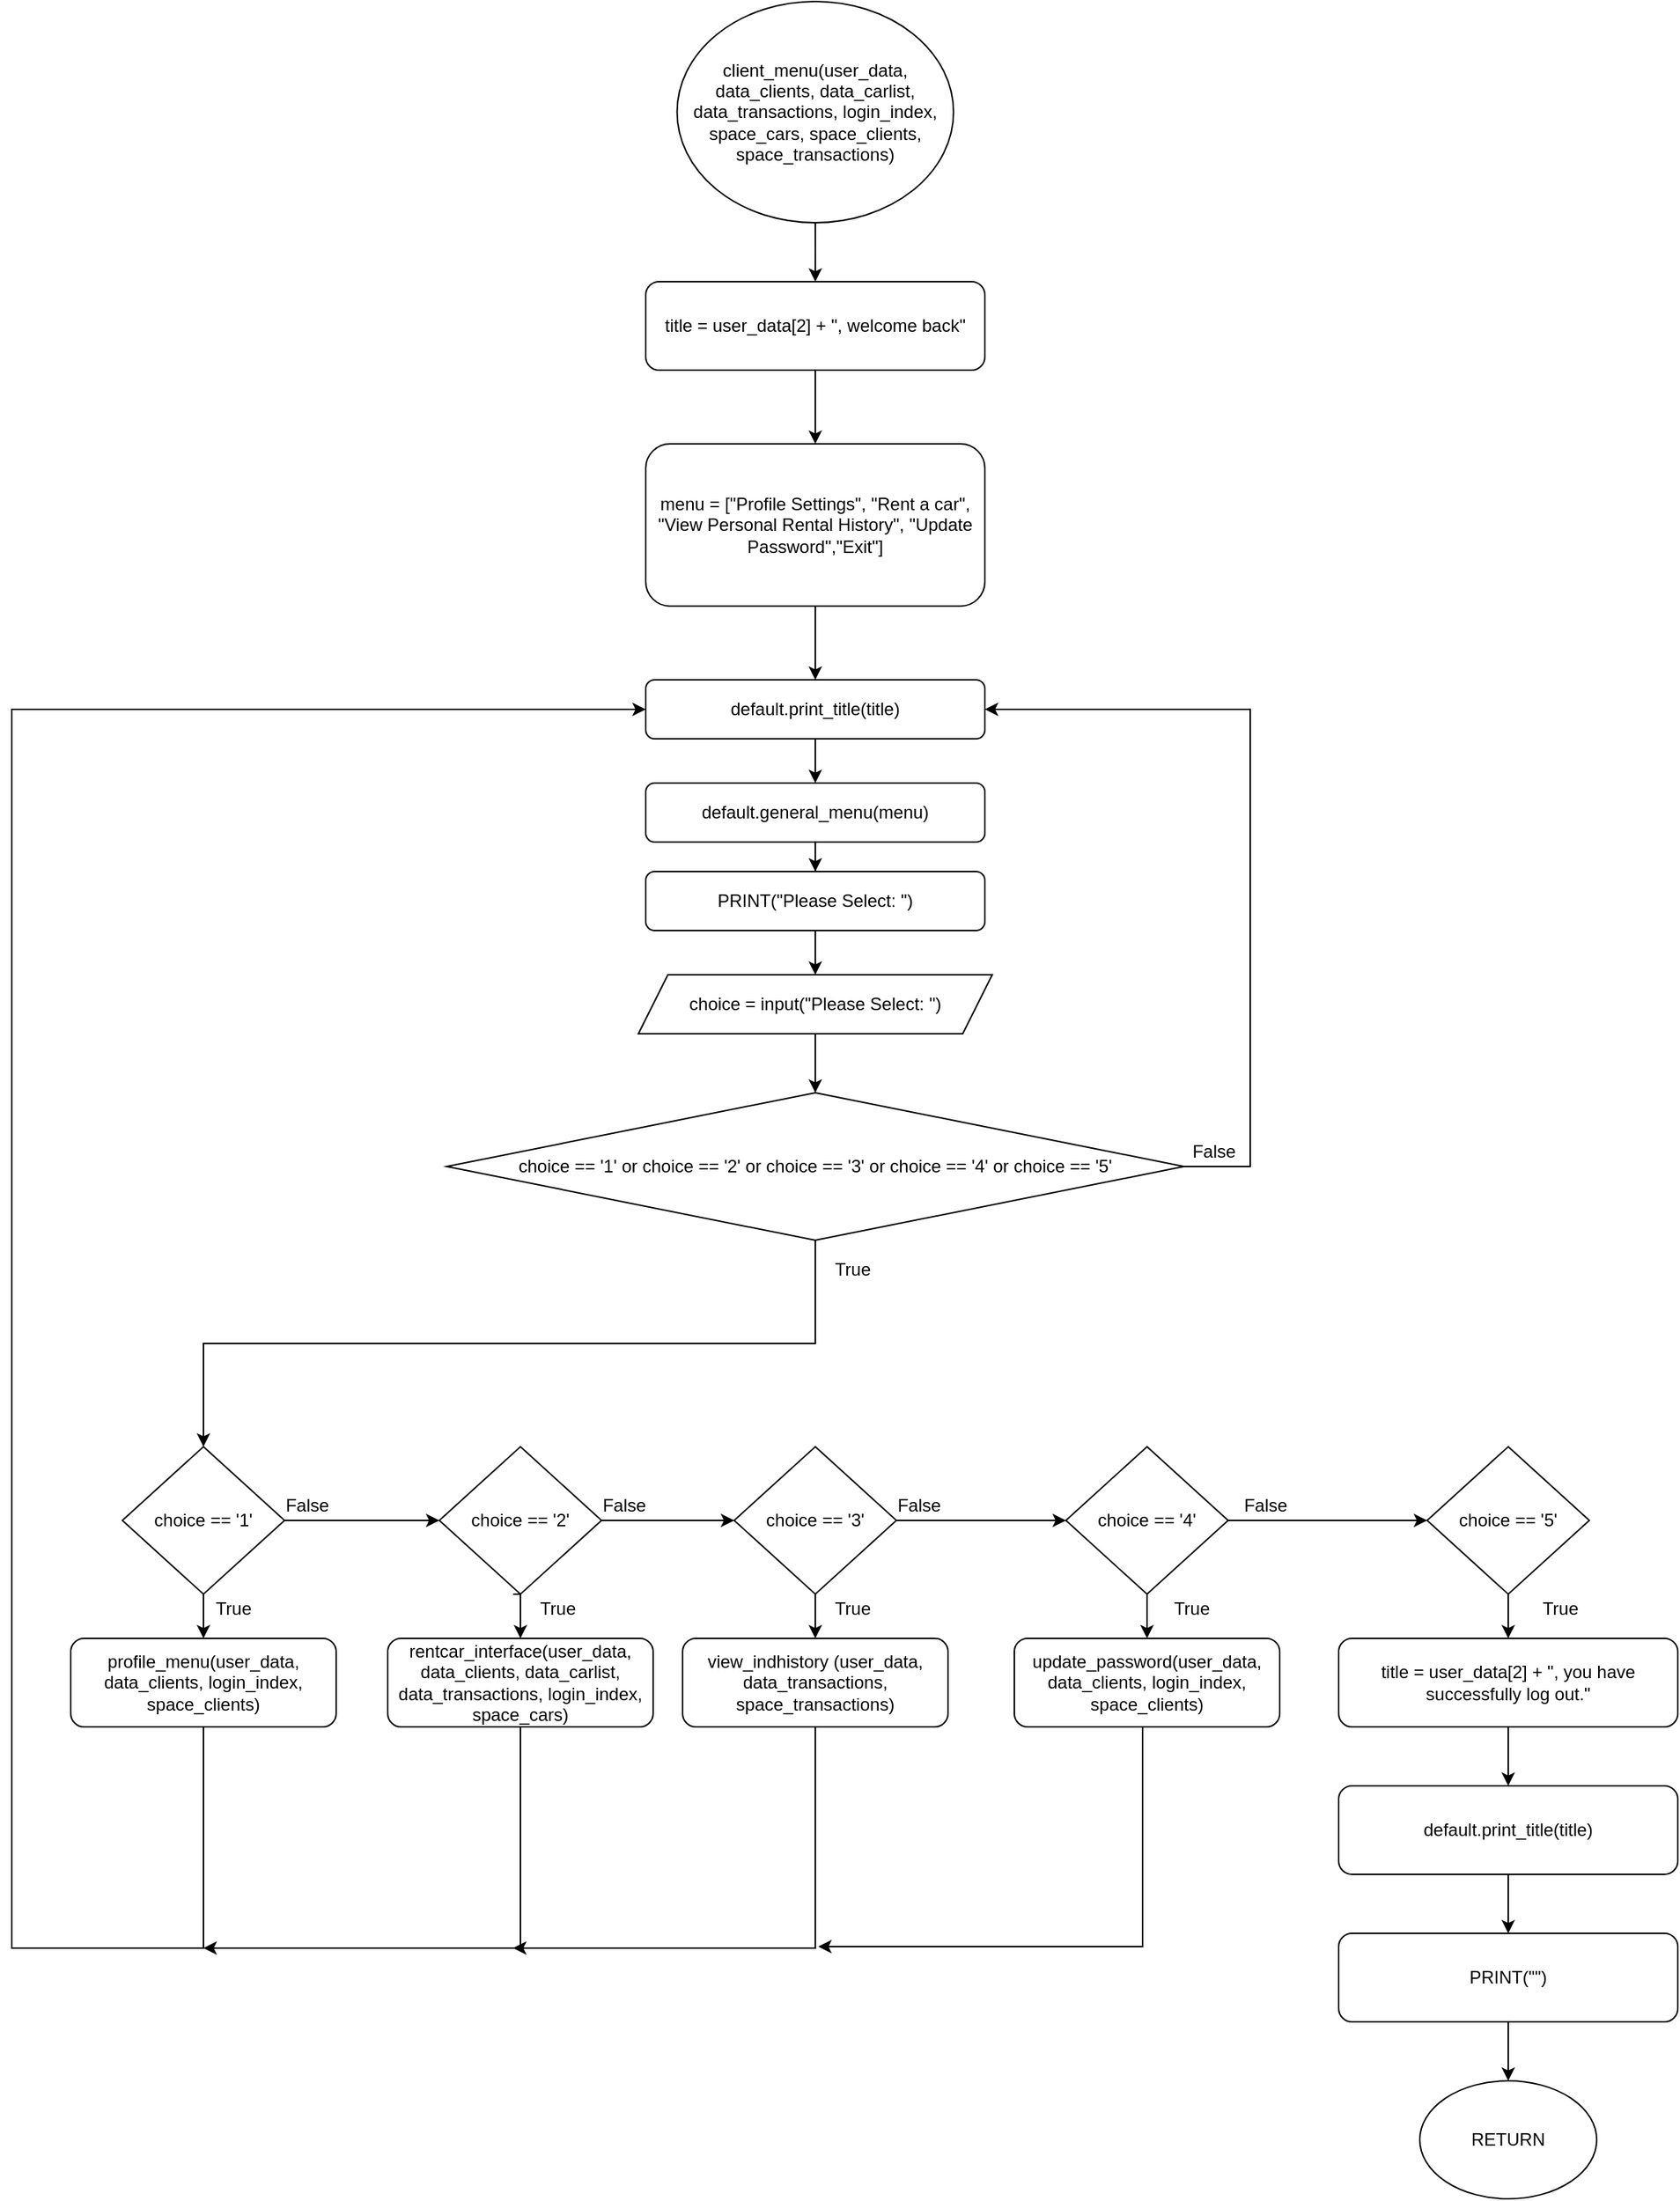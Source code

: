 <mxfile version="14.7.4" type="github">
  <diagram id="gz4QarqbQyLlZrwyYuSH" name="Page-1">
    <mxGraphModel dx="1720" dy="1074" grid="1" gridSize="10" guides="1" tooltips="1" connect="1" arrows="1" fold="1" page="1" pageScale="1" pageWidth="3300" pageHeight="4681" math="0" shadow="0">
      <root>
        <mxCell id="0" />
        <mxCell id="1" parent="0" />
        <mxCell id="2tX2r3fWJ1Ex_AaG3o2P-10" value="" style="edgeStyle=orthogonalEdgeStyle;rounded=0;orthogonalLoop=1;jettySize=auto;html=1;" parent="1" source="0KB5lAkNAPburwyj5mUs-1" target="0KB5lAkNAPburwyj5mUs-2" edge="1">
          <mxGeometry relative="1" as="geometry" />
        </mxCell>
        <mxCell id="0KB5lAkNAPburwyj5mUs-1" value="client_menu(user_data, data_clients, data_carlist, data_transactions, login_index, space_cars, space_clients, space_transactions)" style="ellipse;whiteSpace=wrap;html=1;" parent="1" vertex="1">
          <mxGeometry x="781.25" y="80" width="187.5" height="150" as="geometry" />
        </mxCell>
        <mxCell id="2tX2r3fWJ1Ex_AaG3o2P-11" value="" style="edgeStyle=orthogonalEdgeStyle;rounded=0;orthogonalLoop=1;jettySize=auto;html=1;" parent="1" source="0KB5lAkNAPburwyj5mUs-2" target="0KB5lAkNAPburwyj5mUs-3" edge="1">
          <mxGeometry relative="1" as="geometry" />
        </mxCell>
        <mxCell id="0KB5lAkNAPburwyj5mUs-2" value="title = user_data[2] + &quot;, welcome back&quot;" style="rounded=1;whiteSpace=wrap;html=1;" parent="1" vertex="1">
          <mxGeometry x="760" y="270" width="230" height="60" as="geometry" />
        </mxCell>
        <mxCell id="h15Hhl28LzWk26JGnIV6-5" value="" style="edgeStyle=orthogonalEdgeStyle;rounded=0;orthogonalLoop=1;jettySize=auto;html=1;" parent="1" source="0KB5lAkNAPburwyj5mUs-3" target="h15Hhl28LzWk26JGnIV6-2" edge="1">
          <mxGeometry relative="1" as="geometry" />
        </mxCell>
        <mxCell id="0KB5lAkNAPburwyj5mUs-3" value="menu = [&quot;Profile Settings&quot;, &quot;Rent a car&quot;, &quot;View Personal Rental History&quot;, &quot;Update Password&quot;,&quot;Exit&quot;]" style="rounded=1;whiteSpace=wrap;html=1;" parent="1" vertex="1">
          <mxGeometry x="760" y="380" width="230" height="110" as="geometry" />
        </mxCell>
        <mxCell id="2tX2r3fWJ1Ex_AaG3o2P-22" value="" style="edgeStyle=orthogonalEdgeStyle;rounded=0;orthogonalLoop=1;jettySize=auto;html=1;" parent="1" source="0KB5lAkNAPburwyj5mUs-4" target="0KB5lAkNAPburwyj5mUs-5" edge="1">
          <mxGeometry relative="1" as="geometry" />
        </mxCell>
        <mxCell id="0KB5lAkNAPburwyj5mUs-4" value="choice == &#39;5&#39;" style="rhombus;whiteSpace=wrap;html=1;" parent="1" vertex="1">
          <mxGeometry x="1290" y="1060" width="110" height="100" as="geometry" />
        </mxCell>
        <mxCell id="2tX2r3fWJ1Ex_AaG3o2P-23" value="" style="edgeStyle=orthogonalEdgeStyle;rounded=0;orthogonalLoop=1;jettySize=auto;html=1;" parent="1" source="0KB5lAkNAPburwyj5mUs-5" target="K5e5D3taWrWDtkJDI0Ug-1" edge="1">
          <mxGeometry relative="1" as="geometry" />
        </mxCell>
        <mxCell id="0KB5lAkNAPburwyj5mUs-5" value="title = user_data[2] + &quot;, you have successfully log out.&quot;" style="rounded=1;whiteSpace=wrap;html=1;" parent="1" vertex="1">
          <mxGeometry x="1230" y="1190" width="230" height="60" as="geometry" />
        </mxCell>
        <mxCell id="2tX2r3fWJ1Ex_AaG3o2P-24" value="" style="edgeStyle=orthogonalEdgeStyle;rounded=0;orthogonalLoop=1;jettySize=auto;html=1;" parent="1" source="K5e5D3taWrWDtkJDI0Ug-1" target="K5e5D3taWrWDtkJDI0Ug-2" edge="1">
          <mxGeometry relative="1" as="geometry" />
        </mxCell>
        <mxCell id="K5e5D3taWrWDtkJDI0Ug-1" value="default.print_title(title)" style="rounded=1;whiteSpace=wrap;html=1;" parent="1" vertex="1">
          <mxGeometry x="1230" y="1290" width="230" height="60" as="geometry" />
        </mxCell>
        <mxCell id="2tX2r3fWJ1Ex_AaG3o2P-25" value="" style="edgeStyle=orthogonalEdgeStyle;rounded=0;orthogonalLoop=1;jettySize=auto;html=1;" parent="1" source="K5e5D3taWrWDtkJDI0Ug-2" target="K5e5D3taWrWDtkJDI0Ug-3" edge="1">
          <mxGeometry relative="1" as="geometry" />
        </mxCell>
        <mxCell id="K5e5D3taWrWDtkJDI0Ug-2" value="PRINT(&quot;&quot;)" style="rounded=1;whiteSpace=wrap;html=1;" parent="1" vertex="1">
          <mxGeometry x="1230" y="1390" width="230" height="60" as="geometry" />
        </mxCell>
        <mxCell id="K5e5D3taWrWDtkJDI0Ug-3" value="RETURN" style="ellipse;whiteSpace=wrap;html=1;" parent="1" vertex="1">
          <mxGeometry x="1285" y="1490" width="120" height="80" as="geometry" />
        </mxCell>
        <mxCell id="2tX2r3fWJ1Ex_AaG3o2P-18" style="edgeStyle=orthogonalEdgeStyle;rounded=0;orthogonalLoop=1;jettySize=auto;html=1;exitX=0.5;exitY=1;exitDx=0;exitDy=0;entryX=0.5;entryY=0;entryDx=0;entryDy=0;" parent="1" source="K5e5D3taWrWDtkJDI0Ug-4" target="K5e5D3taWrWDtkJDI0Ug-9" edge="1">
          <mxGeometry relative="1" as="geometry" />
        </mxCell>
        <mxCell id="h15Hhl28LzWk26JGnIV6-11" value="" style="edgeStyle=orthogonalEdgeStyle;rounded=0;orthogonalLoop=1;jettySize=auto;html=1;" parent="1" source="K5e5D3taWrWDtkJDI0Ug-4" target="K5e5D3taWrWDtkJDI0Ug-5" edge="1">
          <mxGeometry relative="1" as="geometry" />
        </mxCell>
        <mxCell id="K5e5D3taWrWDtkJDI0Ug-4" value="choice == &#39;1&#39;" style="rhombus;whiteSpace=wrap;html=1;" parent="1" vertex="1">
          <mxGeometry x="405" y="1060" width="110" height="100" as="geometry" />
        </mxCell>
        <mxCell id="2tX2r3fWJ1Ex_AaG3o2P-19" style="edgeStyle=orthogonalEdgeStyle;rounded=0;orthogonalLoop=1;jettySize=auto;html=1;exitX=0.5;exitY=1;exitDx=0;exitDy=0;entryX=0.5;entryY=0;entryDx=0;entryDy=0;" parent="1" edge="1">
          <mxGeometry relative="1" as="geometry">
            <mxPoint x="670.0" y="1160" as="sourcePoint" />
            <mxPoint x="675.0" y="1190" as="targetPoint" />
          </mxGeometry>
        </mxCell>
        <mxCell id="h15Hhl28LzWk26JGnIV6-12" value="" style="edgeStyle=orthogonalEdgeStyle;rounded=0;orthogonalLoop=1;jettySize=auto;html=1;" parent="1" source="K5e5D3taWrWDtkJDI0Ug-5" target="K5e5D3taWrWDtkJDI0Ug-6" edge="1">
          <mxGeometry relative="1" as="geometry" />
        </mxCell>
        <mxCell id="K5e5D3taWrWDtkJDI0Ug-5" value="choice == &#39;2&#39;" style="rhombus;whiteSpace=wrap;html=1;" parent="1" vertex="1">
          <mxGeometry x="620" y="1060" width="110" height="100" as="geometry" />
        </mxCell>
        <mxCell id="2tX2r3fWJ1Ex_AaG3o2P-20" value="" style="edgeStyle=orthogonalEdgeStyle;rounded=0;orthogonalLoop=1;jettySize=auto;html=1;" parent="1" source="K5e5D3taWrWDtkJDI0Ug-6" target="2tX2r3fWJ1Ex_AaG3o2P-5" edge="1">
          <mxGeometry relative="1" as="geometry" />
        </mxCell>
        <mxCell id="h15Hhl28LzWk26JGnIV6-13" value="" style="edgeStyle=orthogonalEdgeStyle;rounded=0;orthogonalLoop=1;jettySize=auto;html=1;" parent="1" source="K5e5D3taWrWDtkJDI0Ug-6" target="K5e5D3taWrWDtkJDI0Ug-7" edge="1">
          <mxGeometry relative="1" as="geometry" />
        </mxCell>
        <mxCell id="K5e5D3taWrWDtkJDI0Ug-6" value="choice == &#39;3&#39;" style="rhombus;whiteSpace=wrap;html=1;" parent="1" vertex="1">
          <mxGeometry x="820" y="1060" width="110" height="100" as="geometry" />
        </mxCell>
        <mxCell id="2tX2r3fWJ1Ex_AaG3o2P-21" value="" style="edgeStyle=orthogonalEdgeStyle;rounded=0;orthogonalLoop=1;jettySize=auto;html=1;" parent="1" source="K5e5D3taWrWDtkJDI0Ug-7" target="2tX2r3fWJ1Ex_AaG3o2P-6" edge="1">
          <mxGeometry relative="1" as="geometry" />
        </mxCell>
        <mxCell id="h15Hhl28LzWk26JGnIV6-14" value="" style="edgeStyle=orthogonalEdgeStyle;rounded=0;orthogonalLoop=1;jettySize=auto;html=1;" parent="1" source="K5e5D3taWrWDtkJDI0Ug-7" target="0KB5lAkNAPburwyj5mUs-4" edge="1">
          <mxGeometry relative="1" as="geometry" />
        </mxCell>
        <mxCell id="K5e5D3taWrWDtkJDI0Ug-7" value="choice == &#39;4&#39;" style="rhombus;whiteSpace=wrap;html=1;" parent="1" vertex="1">
          <mxGeometry x="1045" y="1060" width="110" height="100" as="geometry" />
        </mxCell>
        <mxCell id="2tX2r3fWJ1Ex_AaG3o2P-12" value="" style="edgeStyle=orthogonalEdgeStyle;rounded=0;orthogonalLoop=1;jettySize=auto;html=1;entryX=0.5;entryY=0;entryDx=0;entryDy=0;exitX=0.5;exitY=1;exitDx=0;exitDy=0;" parent="1" source="K5e5D3taWrWDtkJDI0Ug-8" target="K5e5D3taWrWDtkJDI0Ug-4" edge="1">
          <mxGeometry relative="1" as="geometry">
            <mxPoint x="875" y="960.0" as="targetPoint" />
          </mxGeometry>
        </mxCell>
        <mxCell id="h15Hhl28LzWk26JGnIV6-10" style="edgeStyle=orthogonalEdgeStyle;rounded=0;orthogonalLoop=1;jettySize=auto;html=1;entryX=1;entryY=0.5;entryDx=0;entryDy=0;" parent="1" source="K5e5D3taWrWDtkJDI0Ug-8" target="h15Hhl28LzWk26JGnIV6-2" edge="1">
          <mxGeometry relative="1" as="geometry">
            <Array as="points">
              <mxPoint x="1170" y="870" />
              <mxPoint x="1170" y="560" />
            </Array>
          </mxGeometry>
        </mxCell>
        <mxCell id="K5e5D3taWrWDtkJDI0Ug-8" value="choice == &#39;1&#39; or choice == &#39;2&#39; or choice == &#39;3&#39; or choice == &#39;4&#39; or choice == &#39;5&#39;" style="rhombus;whiteSpace=wrap;html=1;" parent="1" vertex="1">
          <mxGeometry x="625" y="820" width="500" height="100" as="geometry" />
        </mxCell>
        <mxCell id="h15Hhl28LzWk26JGnIV6-24" style="edgeStyle=orthogonalEdgeStyle;rounded=0;orthogonalLoop=1;jettySize=auto;html=1;entryX=0;entryY=0.5;entryDx=0;entryDy=0;startArrow=none;startFill=0;endArrow=classic;endFill=1;" parent="1" source="K5e5D3taWrWDtkJDI0Ug-9" target="h15Hhl28LzWk26JGnIV6-2" edge="1">
          <mxGeometry relative="1" as="geometry">
            <mxPoint x="460" y="1350" as="targetPoint" />
            <Array as="points">
              <mxPoint x="460" y="1400" />
              <mxPoint x="330" y="1400" />
              <mxPoint x="330" y="560" />
            </Array>
          </mxGeometry>
        </mxCell>
        <mxCell id="K5e5D3taWrWDtkJDI0Ug-9" value="profile_menu(user_data, data_clients, login_index, space_clients)" style="rounded=1;whiteSpace=wrap;html=1;" parent="1" vertex="1">
          <mxGeometry x="370" y="1190" width="180" height="60" as="geometry" />
        </mxCell>
        <mxCell id="h15Hhl28LzWk26JGnIV6-25" value="" style="edgeStyle=orthogonalEdgeStyle;rounded=0;orthogonalLoop=1;jettySize=auto;html=1;startArrow=none;startFill=0;endArrow=classic;endFill=1;" parent="1" source="2tX2r3fWJ1Ex_AaG3o2P-3" edge="1">
          <mxGeometry relative="1" as="geometry">
            <mxPoint x="460" y="1400" as="targetPoint" />
            <Array as="points">
              <mxPoint x="675" y="1400" />
            </Array>
          </mxGeometry>
        </mxCell>
        <mxCell id="2tX2r3fWJ1Ex_AaG3o2P-3" value="rentcar_interface(user_data, data_clients, data_carlist, data_transactions, login_index, space_cars)" style="rounded=1;whiteSpace=wrap;html=1;" parent="1" vertex="1">
          <mxGeometry x="585" y="1190" width="180" height="60" as="geometry" />
        </mxCell>
        <mxCell id="l0w2Jh0-2KgKk5gffoYp-1" style="edgeStyle=orthogonalEdgeStyle;rounded=0;orthogonalLoop=1;jettySize=auto;html=1;" edge="1" parent="1" source="2tX2r3fWJ1Ex_AaG3o2P-5">
          <mxGeometry relative="1" as="geometry">
            <mxPoint x="670" y="1400" as="targetPoint" />
            <Array as="points">
              <mxPoint x="875" y="1400" />
            </Array>
          </mxGeometry>
        </mxCell>
        <mxCell id="2tX2r3fWJ1Ex_AaG3o2P-5" value="&lt;div&gt;&lt;span&gt;view_indhistory (user_data, data_transactions, space_transactions)&lt;/span&gt;&lt;/div&gt;" style="rounded=1;whiteSpace=wrap;html=1;align=center;" parent="1" vertex="1">
          <mxGeometry x="785" y="1190" width="180" height="60" as="geometry" />
        </mxCell>
        <mxCell id="h15Hhl28LzWk26JGnIV6-27" value="" style="edgeStyle=orthogonalEdgeStyle;rounded=0;orthogonalLoop=1;jettySize=auto;html=1;startArrow=none;startFill=0;endArrow=classic;endFill=1;" parent="1" edge="1">
          <mxGeometry relative="1" as="geometry">
            <mxPoint x="1097" y="1249" as="sourcePoint" />
            <mxPoint x="877" y="1399" as="targetPoint" />
            <Array as="points">
              <mxPoint x="1097" y="1399" />
            </Array>
          </mxGeometry>
        </mxCell>
        <mxCell id="2tX2r3fWJ1Ex_AaG3o2P-6" value="update_password(user_data, data_clients, login_index, space_clients)" style="rounded=1;whiteSpace=wrap;html=1;" parent="1" vertex="1">
          <mxGeometry x="1010" y="1190" width="180" height="60" as="geometry" />
        </mxCell>
        <mxCell id="h15Hhl28LzWk26JGnIV6-6" value="" style="edgeStyle=orthogonalEdgeStyle;rounded=0;orthogonalLoop=1;jettySize=auto;html=1;" parent="1" source="h15Hhl28LzWk26JGnIV6-2" target="h15Hhl28LzWk26JGnIV6-3" edge="1">
          <mxGeometry relative="1" as="geometry" />
        </mxCell>
        <mxCell id="h15Hhl28LzWk26JGnIV6-2" value="default.print_title(title)" style="rounded=1;whiteSpace=wrap;html=1;" parent="1" vertex="1">
          <mxGeometry x="760" y="540" width="230" height="40" as="geometry" />
        </mxCell>
        <mxCell id="waqB5fCVUn7LWDH6cR-D-5" value="" style="edgeStyle=orthogonalEdgeStyle;rounded=0;orthogonalLoop=1;jettySize=auto;html=1;startArrow=none;startFill=0;endArrow=classic;endFill=1;" parent="1" source="h15Hhl28LzWk26JGnIV6-3" target="waqB5fCVUn7LWDH6cR-D-4" edge="1">
          <mxGeometry relative="1" as="geometry" />
        </mxCell>
        <mxCell id="h15Hhl28LzWk26JGnIV6-3" value="default.general_menu(menu)" style="rounded=1;whiteSpace=wrap;html=1;" parent="1" vertex="1">
          <mxGeometry x="760" y="610" width="230" height="40" as="geometry" />
        </mxCell>
        <mxCell id="h15Hhl28LzWk26JGnIV6-35" value="False" style="text;html=1;align=center;verticalAlign=middle;resizable=0;points=[];autosize=1;strokeColor=none;" parent="1" vertex="1">
          <mxGeometry x="1125" y="850" width="40" height="20" as="geometry" />
        </mxCell>
        <mxCell id="h15Hhl28LzWk26JGnIV6-36" value="True" style="text;html=1;align=center;verticalAlign=middle;resizable=0;points=[];autosize=1;strokeColor=none;" parent="1" vertex="1">
          <mxGeometry x="880" y="930" width="40" height="20" as="geometry" />
        </mxCell>
        <mxCell id="h15Hhl28LzWk26JGnIV6-37" value="True" style="text;html=1;align=center;verticalAlign=middle;resizable=0;points=[];autosize=1;strokeColor=none;" parent="1" vertex="1">
          <mxGeometry x="460" y="1160" width="40" height="20" as="geometry" />
        </mxCell>
        <mxCell id="h15Hhl28LzWk26JGnIV6-38" value="True" style="text;html=1;align=center;verticalAlign=middle;resizable=0;points=[];autosize=1;strokeColor=none;" parent="1" vertex="1">
          <mxGeometry x="680" y="1160" width="40" height="20" as="geometry" />
        </mxCell>
        <mxCell id="h15Hhl28LzWk26JGnIV6-39" value="True" style="text;html=1;align=center;verticalAlign=middle;resizable=0;points=[];autosize=1;strokeColor=none;" parent="1" vertex="1">
          <mxGeometry x="880" y="1160" width="40" height="20" as="geometry" />
        </mxCell>
        <mxCell id="h15Hhl28LzWk26JGnIV6-40" value="True" style="text;html=1;align=center;verticalAlign=middle;resizable=0;points=[];autosize=1;strokeColor=none;" parent="1" vertex="1">
          <mxGeometry x="1110" y="1160" width="40" height="20" as="geometry" />
        </mxCell>
        <mxCell id="h15Hhl28LzWk26JGnIV6-41" value="True" style="text;html=1;align=center;verticalAlign=middle;resizable=0;points=[];autosize=1;strokeColor=none;" parent="1" vertex="1">
          <mxGeometry x="1360" y="1160" width="40" height="20" as="geometry" />
        </mxCell>
        <mxCell id="h15Hhl28LzWk26JGnIV6-42" value="False" style="text;html=1;align=center;verticalAlign=middle;resizable=0;points=[];autosize=1;strokeColor=none;" parent="1" vertex="1">
          <mxGeometry x="510" y="1090" width="40" height="20" as="geometry" />
        </mxCell>
        <mxCell id="h15Hhl28LzWk26JGnIV6-43" value="False" style="text;html=1;align=center;verticalAlign=middle;resizable=0;points=[];autosize=1;strokeColor=none;" parent="1" vertex="1">
          <mxGeometry x="725" y="1090" width="40" height="20" as="geometry" />
        </mxCell>
        <mxCell id="h15Hhl28LzWk26JGnIV6-44" value="False" style="text;html=1;align=center;verticalAlign=middle;resizable=0;points=[];autosize=1;strokeColor=none;" parent="1" vertex="1">
          <mxGeometry x="925" y="1090" width="40" height="20" as="geometry" />
        </mxCell>
        <mxCell id="h15Hhl28LzWk26JGnIV6-45" value="False" style="text;html=1;align=center;verticalAlign=middle;resizable=0;points=[];autosize=1;strokeColor=none;" parent="1" vertex="1">
          <mxGeometry x="1160" y="1090" width="40" height="20" as="geometry" />
        </mxCell>
        <mxCell id="waqB5fCVUn7LWDH6cR-D-3" value="" style="edgeStyle=orthogonalEdgeStyle;rounded=0;orthogonalLoop=1;jettySize=auto;html=1;startArrow=none;startFill=0;endArrow=classic;endFill=1;" parent="1" source="waqB5fCVUn7LWDH6cR-D-1" target="K5e5D3taWrWDtkJDI0Ug-8" edge="1">
          <mxGeometry relative="1" as="geometry" />
        </mxCell>
        <mxCell id="waqB5fCVUn7LWDH6cR-D-1" value="choice = input(&quot;Please Select: &quot;)" style="shape=parallelogram;perimeter=parallelogramPerimeter;whiteSpace=wrap;html=1;fixedSize=1;" parent="1" vertex="1">
          <mxGeometry x="755" y="740" width="240" height="40" as="geometry" />
        </mxCell>
        <mxCell id="waqB5fCVUn7LWDH6cR-D-6" value="" style="edgeStyle=orthogonalEdgeStyle;rounded=0;orthogonalLoop=1;jettySize=auto;html=1;startArrow=none;startFill=0;endArrow=classic;endFill=1;" parent="1" source="waqB5fCVUn7LWDH6cR-D-4" target="waqB5fCVUn7LWDH6cR-D-1" edge="1">
          <mxGeometry relative="1" as="geometry" />
        </mxCell>
        <mxCell id="waqB5fCVUn7LWDH6cR-D-4" value="PRINT(&quot;Please Select: &quot;)" style="rounded=1;whiteSpace=wrap;html=1;" parent="1" vertex="1">
          <mxGeometry x="760" y="670" width="230" height="40" as="geometry" />
        </mxCell>
      </root>
    </mxGraphModel>
  </diagram>
</mxfile>
